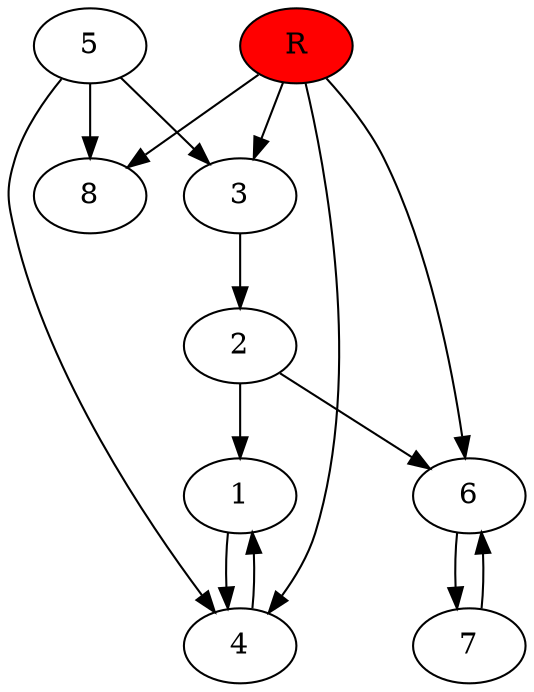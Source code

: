 digraph prb27361 {
	1
	2
	3
	4
	5
	6
	7
	8
	R [fillcolor="#ff0000" style=filled]
	1 -> 4
	2 -> 1
	2 -> 6
	3 -> 2
	4 -> 1
	5 -> 3
	5 -> 4
	5 -> 8
	6 -> 7
	7 -> 6
	R -> 3
	R -> 4
	R -> 6
	R -> 8
}
